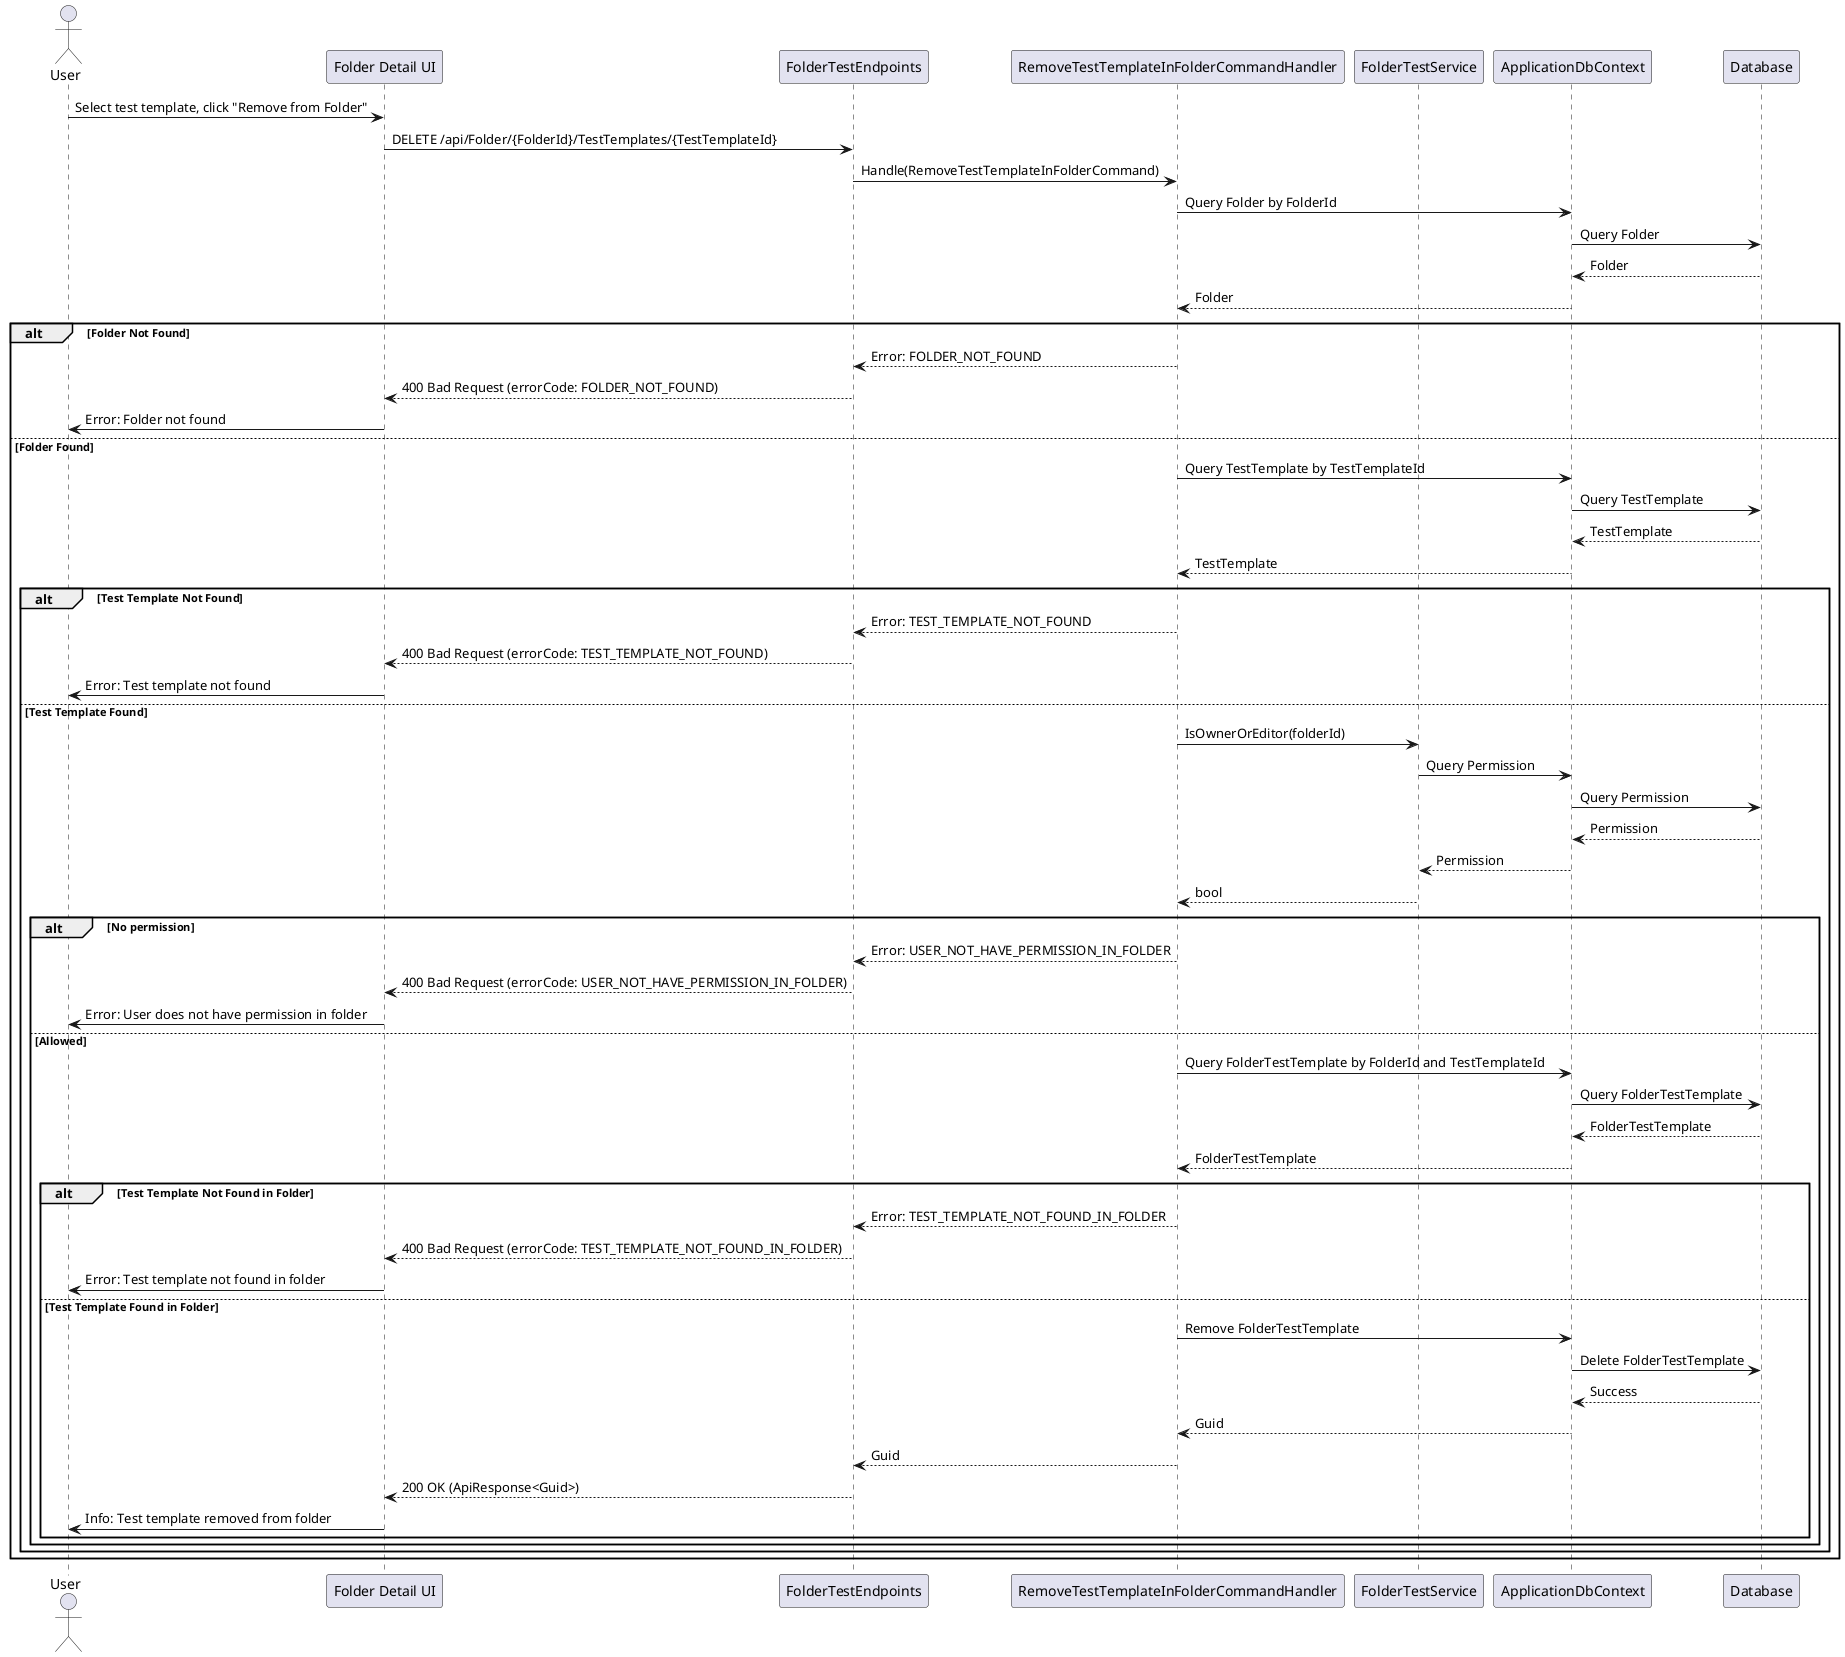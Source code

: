 @startuml
actor User
participant "Folder Detail UI" as UI
participant FolderTestEndpoints
participant RemoveTestTemplateInFolderCommandHandler as Handler
participant FolderTestService
participant ApplicationDbContext
participant Database

User -> UI : Select test template, click "Remove from Folder"
UI -> FolderTestEndpoints : DELETE /api/Folder/{FolderId}/TestTemplates/{TestTemplateId}
FolderTestEndpoints -> Handler : Handle(RemoveTestTemplateInFolderCommand)
Handler -> ApplicationDbContext : Query Folder by FolderId
ApplicationDbContext -> Database : Query Folder
Database --> ApplicationDbContext : Folder
ApplicationDbContext --> Handler : Folder
alt Folder Not Found
    Handler --> FolderTestEndpoints : Error: FOLDER_NOT_FOUND
    FolderTestEndpoints --> UI : 400 Bad Request (errorCode: FOLDER_NOT_FOUND)
    UI -> User : Error: Folder not found
else Folder Found
    Handler -> ApplicationDbContext : Query TestTemplate by TestTemplateId
    ApplicationDbContext -> Database : Query TestTemplate
    Database --> ApplicationDbContext : TestTemplate
    ApplicationDbContext --> Handler : TestTemplate
    alt Test Template Not Found
        Handler --> FolderTestEndpoints : Error: TEST_TEMPLATE_NOT_FOUND
        FolderTestEndpoints --> UI : 400 Bad Request (errorCode: TEST_TEMPLATE_NOT_FOUND)
        UI -> User : Error: Test template not found
    else Test Template Found
        Handler -> FolderTestService : IsOwnerOrEditor(folderId)
        FolderTestService -> ApplicationDbContext : Query Permission
        ApplicationDbContext -> Database : Query Permission
        Database --> ApplicationDbContext : Permission
        ApplicationDbContext --> FolderTestService : Permission
        FolderTestService --> Handler : bool
        alt No permission
            Handler --> FolderTestEndpoints : Error: USER_NOT_HAVE_PERMISSION_IN_FOLDER
            FolderTestEndpoints --> UI : 400 Bad Request (errorCode: USER_NOT_HAVE_PERMISSION_IN_FOLDER)
            UI -> User : Error: User does not have permission in folder
        else Allowed
            Handler -> ApplicationDbContext : Query FolderTestTemplate by FolderId and TestTemplateId
            ApplicationDbContext -> Database : Query FolderTestTemplate
            Database --> ApplicationDbContext : FolderTestTemplate
            ApplicationDbContext --> Handler : FolderTestTemplate
            alt Test Template Not Found in Folder
                Handler --> FolderTestEndpoints : Error: TEST_TEMPLATE_NOT_FOUND_IN_FOLDER
                FolderTestEndpoints --> UI : 400 Bad Request (errorCode: TEST_TEMPLATE_NOT_FOUND_IN_FOLDER)
                UI -> User : Error: Test template not found in folder
            else Test Template Found in Folder
                Handler -> ApplicationDbContext : Remove FolderTestTemplate
                ApplicationDbContext -> Database : Delete FolderTestTemplate
                Database --> ApplicationDbContext : Success
                ApplicationDbContext --> Handler : Guid
                Handler --> FolderTestEndpoints : Guid
                FolderTestEndpoints --> UI : 200 OK (ApiResponse<Guid>)
                UI -> User : Info: Test template removed from folder
            end
        end
    end
end
@enduml